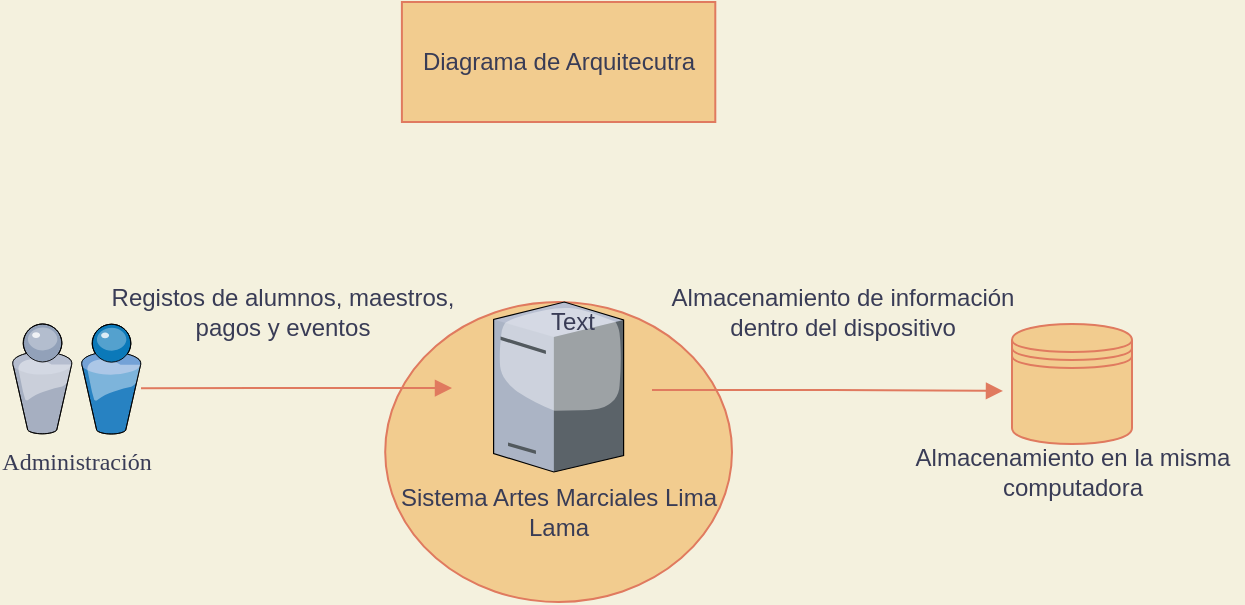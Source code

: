 <mxfile version="13.9.7" type="github">
  <diagram name="Page-1" id="822b0af5-4adb-64df-f703-e8dfc1f81529">
    <mxGraphModel dx="689" dy="403" grid="1" gridSize="10" guides="1" tooltips="1" connect="1" arrows="1" fold="1" page="1" pageScale="1" pageWidth="1100" pageHeight="850" background="#F4F1DE" math="0" shadow="0">
      <root>
        <mxCell id="0" />
        <mxCell id="1" parent="0" />
        <mxCell id="7d933b09d9755ecc-19" value="" style="ellipse;whiteSpace=wrap;html=1;rounded=0;shadow=0;comic=0;strokeWidth=1;fontFamily=Verdana;fillColor=#F2CC8F;strokeColor=#E07A5F;fontColor=#393C56;" parent="1" vertex="1">
          <mxGeometry x="1006.6" y="460" width="173.4" height="150" as="geometry" />
        </mxCell>
        <mxCell id="7d933b09d9755ecc-16" value="Administración" style="verticalLabelPosition=bottom;aspect=fixed;html=1;verticalAlign=top;strokeColor=none;shape=mxgraph.citrix.users;rounded=0;shadow=0;comic=0;fontFamily=Verdana;fillColor=#F2CC8F;fontColor=#393C56;" parent="1" vertex="1">
          <mxGeometry x="820" y="471" width="64.5" height="55" as="geometry" />
        </mxCell>
        <mxCell id="7d933b09d9755ecc-17" value="" style="verticalLabelPosition=bottom;aspect=fixed;html=1;verticalAlign=top;strokeColor=none;shape=mxgraph.citrix.tower_server;rounded=0;shadow=0;comic=0;fontFamily=Verdana;fillColor=#F2CC8F;fontColor=#393C56;" parent="1" vertex="1">
          <mxGeometry x="1060.8" y="460" width="65" height="85" as="geometry" />
        </mxCell>
        <mxCell id="7d933b09d9755ecc-23" style="rounded=0;html=1;labelBackgroundColor=none;startArrow=none;startFill=0;endArrow=block;endFill=1;strokeColor=#E07A5F;strokeWidth=1;fontFamily=Verdana;fontSize=12;fontColor=#393C56;" parent="1" edge="1">
          <mxGeometry relative="1" as="geometry">
            <mxPoint x="884.504" y="503.081" as="sourcePoint" />
            <mxPoint x="1040" y="503" as="targetPoint" />
          </mxGeometry>
        </mxCell>
        <mxCell id="SxyS5-1uCphe1xHPPqr4-12" style="rounded=0;html=1;labelBackgroundColor=none;startArrow=none;startFill=0;endArrow=block;endFill=1;strokeColor=#E07A5F;strokeWidth=1;fontFamily=Verdana;fontSize=12;fontColor=#393C56;" edge="1" parent="1">
          <mxGeometry relative="1" as="geometry">
            <mxPoint x="1140" y="504" as="sourcePoint" />
            <mxPoint x="1315.5" y="504.48" as="targetPoint" />
            <Array as="points">
              <mxPoint x="1230" y="504" />
            </Array>
          </mxGeometry>
        </mxCell>
        <mxCell id="SxyS5-1uCphe1xHPPqr4-13" value="" style="shape=datastore;whiteSpace=wrap;html=1;fillColor=#F2CC8F;strokeColor=#E07A5F;fontColor=#393C56;" vertex="1" parent="1">
          <mxGeometry x="1320" y="471" width="60" height="60" as="geometry" />
        </mxCell>
        <mxCell id="SxyS5-1uCphe1xHPPqr4-14" value="Almacenamiento en la misma &lt;br&gt;computadora" style="text;html=1;align=center;verticalAlign=middle;resizable=0;points=[];autosize=1;fontColor=#393C56;" vertex="1" parent="1">
          <mxGeometry x="1265" y="530" width="170" height="30" as="geometry" />
        </mxCell>
        <mxCell id="SxyS5-1uCphe1xHPPqr4-15" value="Registos de alumnos, maestros, &lt;br&gt;pagos y eventos" style="text;html=1;align=center;verticalAlign=middle;resizable=0;points=[];autosize=1;fontColor=#393C56;" vertex="1" parent="1">
          <mxGeometry x="860" y="450" width="190" height="30" as="geometry" />
        </mxCell>
        <mxCell id="SxyS5-1uCphe1xHPPqr4-16" value="Almacenamiento de información&lt;br&gt;dentro del dispositivo" style="text;html=1;align=center;verticalAlign=middle;resizable=0;points=[];autosize=1;fontColor=#393C56;" vertex="1" parent="1">
          <mxGeometry x="1140" y="450" width="190" height="30" as="geometry" />
        </mxCell>
        <mxCell id="SxyS5-1uCphe1xHPPqr4-18" value="Sistema Artes Marciales Lima&lt;br&gt;Lama" style="text;html=1;align=center;verticalAlign=middle;resizable=0;points=[];autosize=1;fontColor=#393C56;" vertex="1" parent="1">
          <mxGeometry x="1008.3" y="550" width="170" height="30" as="geometry" />
        </mxCell>
        <mxCell id="SxyS5-1uCphe1xHPPqr4-19" value="Text" style="text;html=1;resizable=0;autosize=1;align=center;verticalAlign=middle;points=[];fillColor=none;strokeColor=none;rounded=0;sketch=0;fontColor=#393C56;" vertex="1" parent="1">
          <mxGeometry x="1080" y="460" width="40" height="20" as="geometry" />
        </mxCell>
        <mxCell id="SxyS5-1uCphe1xHPPqr4-20" value="Diagrama de Arquitecutra" style="rounded=0;whiteSpace=wrap;html=1;sketch=0;strokeColor=#E07A5F;fillColor=#F2CC8F;fontColor=#393C56;" vertex="1" parent="1">
          <mxGeometry x="1014.95" y="310" width="156.7" height="60" as="geometry" />
        </mxCell>
      </root>
    </mxGraphModel>
  </diagram>
</mxfile>

